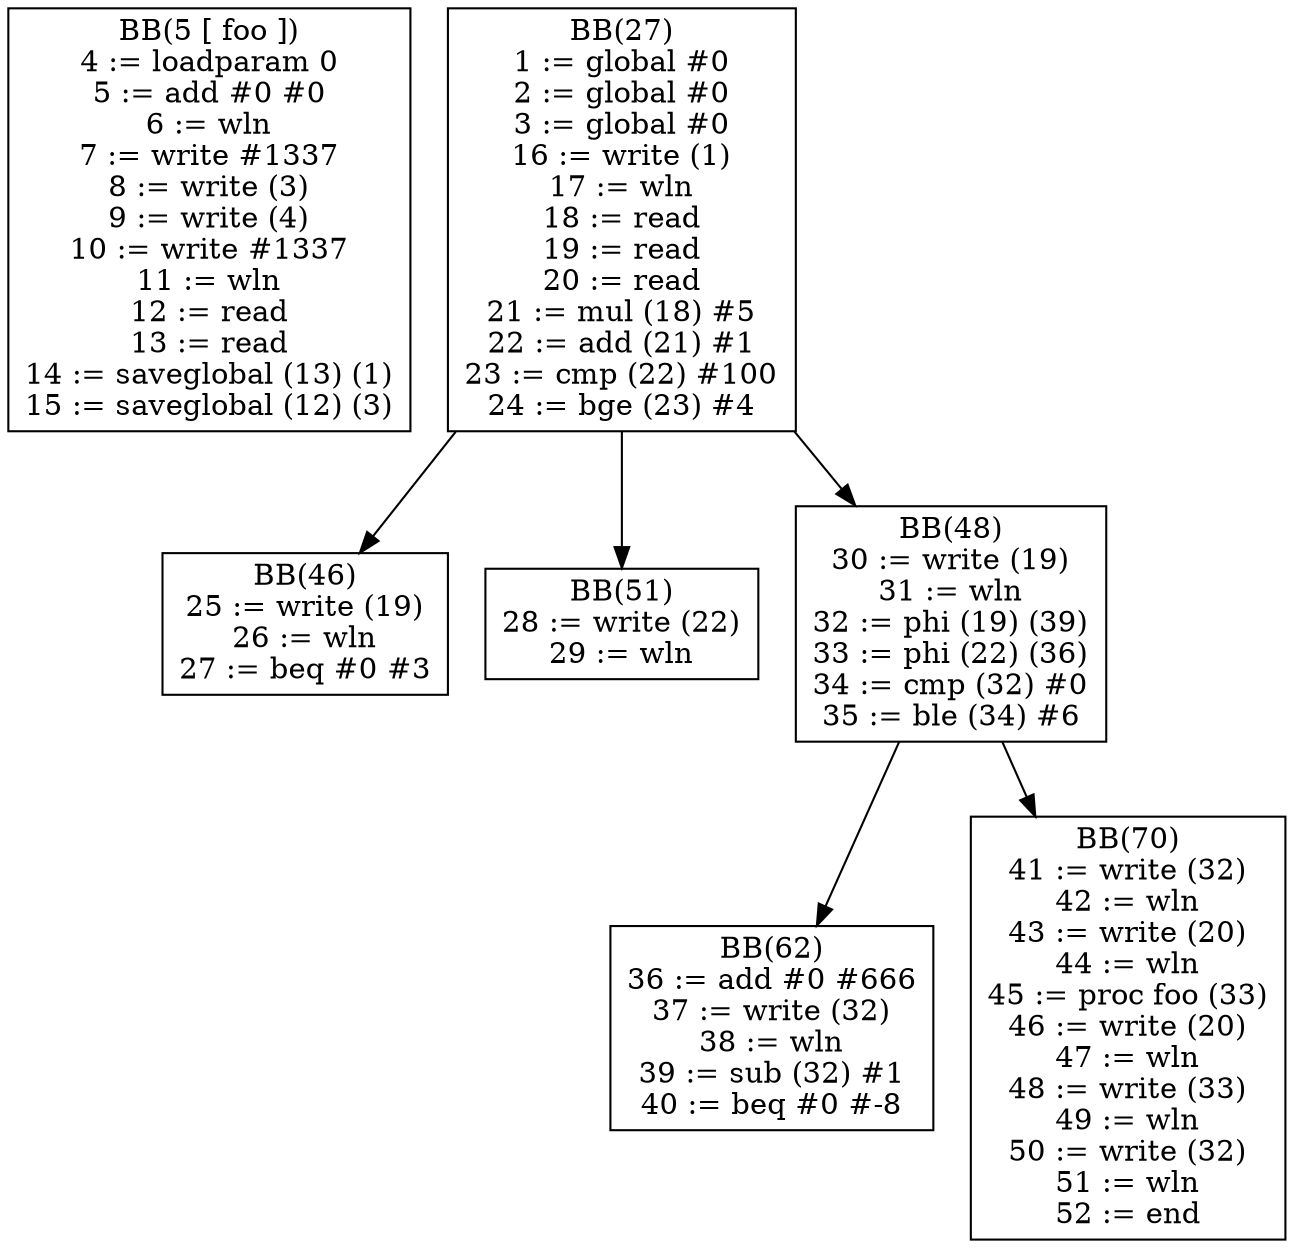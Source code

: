 digraph dom {
BB5[shape = box, label = "BB(5 [ foo ])\n" + "4 := loadparam 0\n" + "5 := add #0 #0\n" + "6 := wln\n" + "7 := write #1337\n" + "8 := write (3)\n" + "9 := write (4)\n" + "10 := write #1337\n" + "11 := wln\n" + "12 := read\n" + "13 := read\n" + "14 := saveglobal (13) (1)\n" + "15 := saveglobal (12) (3)\n"];
BB27[shape = box, label = "BB(27)\n" + "1 := global #0\n" + "2 := global #0\n" + "3 := global #0\n" + "16 := write (1)\n" + "17 := wln\n" + "18 := read\n" + "19 := read\n" + "20 := read\n" + "21 := mul (18) #5\n" + "22 := add (21) #1\n" + "23 := cmp (22) #100\n" + "24 := bge (23) #4\n"];
BB46[shape = box, label = "BB(46)\n" + "25 := write (19)\n" + "26 := wln\n" + "27 := beq #0 #3\n"];
BB51[shape = box, label = "BB(51)\n" + "28 := write (22)\n" + "29 := wln\n"];
BB48[shape = box, label = "BB(48)\n" + "30 := write (19)\n" + "31 := wln\n" + "32 := phi (19) (39)\n" + "33 := phi (22) (36)\n" + "34 := cmp (32) #0\n" + "35 := ble (34) #6\n"];
BB62[shape = box, label = "BB(62)\n" + "36 := add #0 #666\n" + "37 := write (32)\n" + "38 := wln\n" + "39 := sub (32) #1\n" + "40 := beq #0 #-8\n"];
BB70[shape = box, label = "BB(70)\n" + "41 := write (32)\n" + "42 := wln\n" + "43 := write (20)\n" + "44 := wln\n" + "45 := proc foo (33)\n" + "46 := write (20)\n" + "47 := wln\n" + "48 := write (33)\n" + "49 := wln\n" + "50 := write (32)\n" + "51 := wln\n" + "52 := end\n"];
BB27 -> BB46;
BB27 -> BB51;
BB27 -> BB48;
BB48 -> BB62;
BB48 -> BB70;
}
